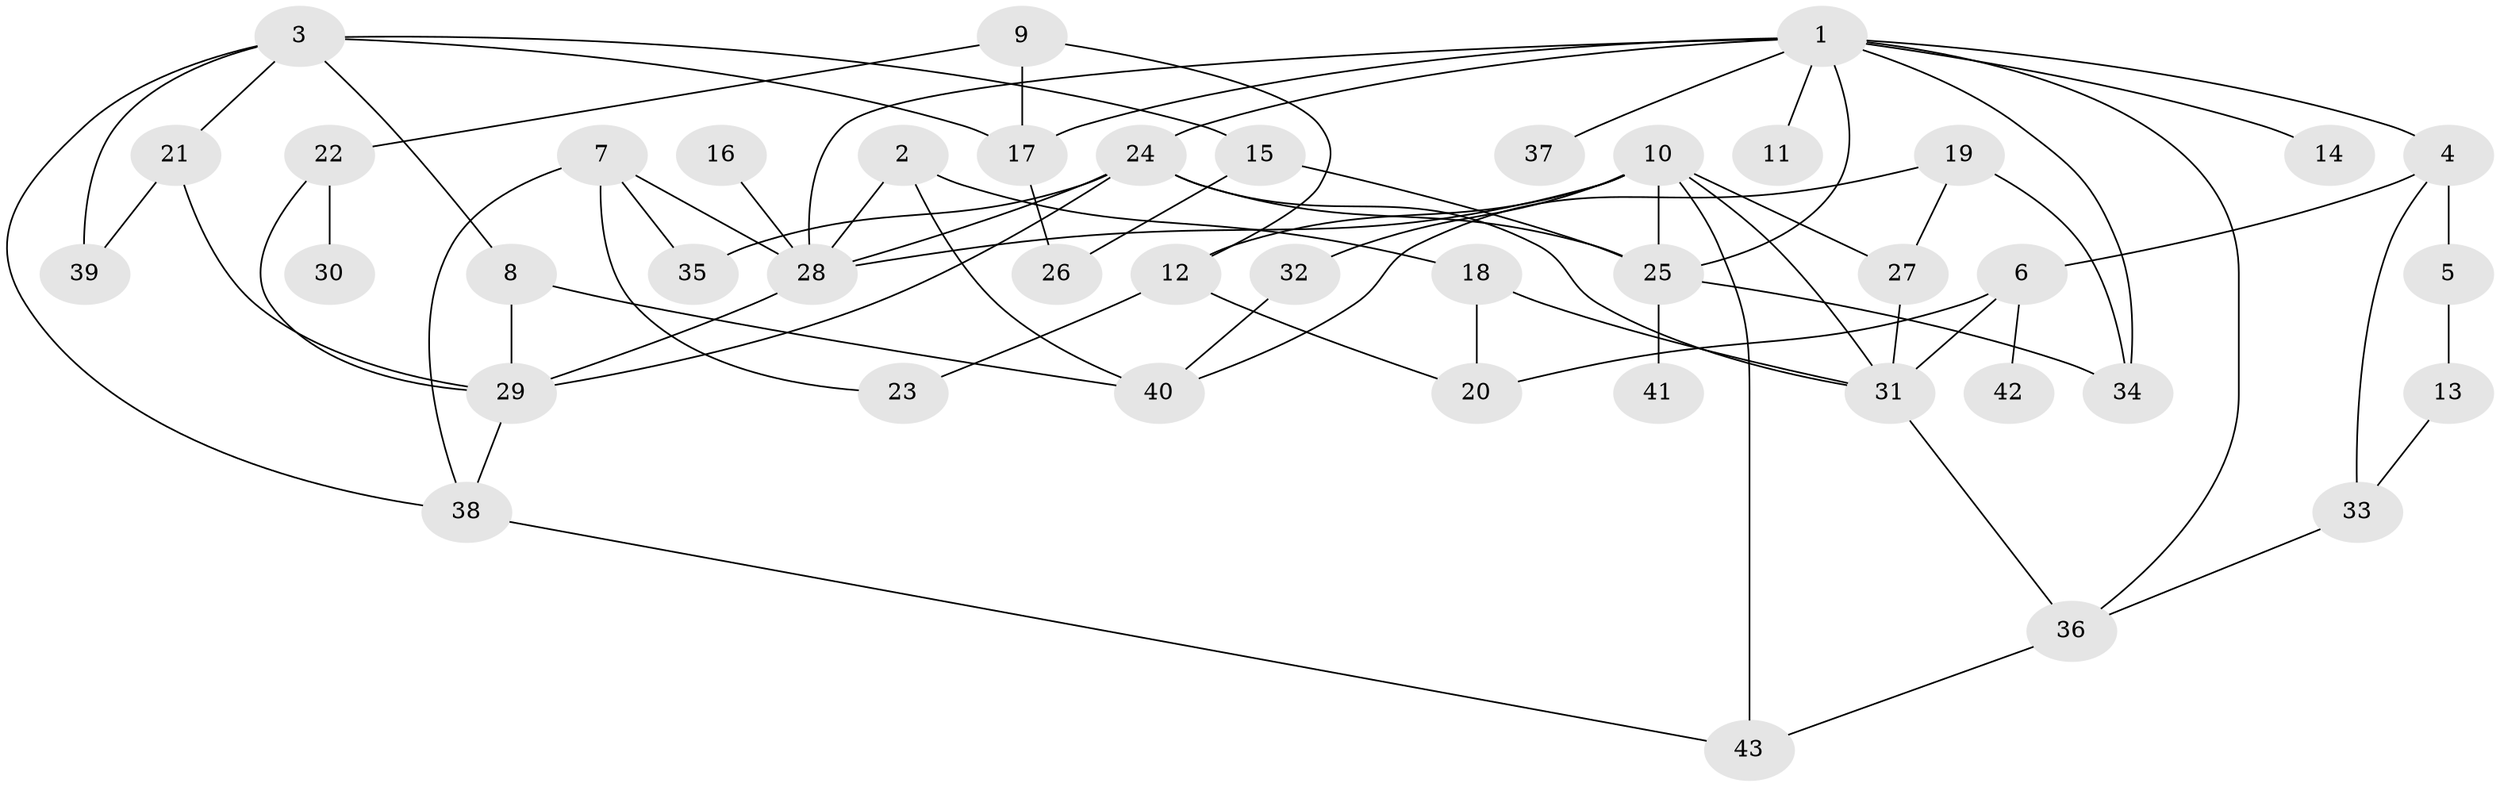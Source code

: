 // original degree distribution, {6: 0.047058823529411764, 5: 0.058823529411764705, 2: 0.32941176470588235, 8: 0.011764705882352941, 4: 0.11764705882352941, 3: 0.24705882352941178, 1: 0.18823529411764706}
// Generated by graph-tools (version 1.1) at 2025/25/03/09/25 03:25:29]
// undirected, 43 vertices, 73 edges
graph export_dot {
graph [start="1"]
  node [color=gray90,style=filled];
  1;
  2;
  3;
  4;
  5;
  6;
  7;
  8;
  9;
  10;
  11;
  12;
  13;
  14;
  15;
  16;
  17;
  18;
  19;
  20;
  21;
  22;
  23;
  24;
  25;
  26;
  27;
  28;
  29;
  30;
  31;
  32;
  33;
  34;
  35;
  36;
  37;
  38;
  39;
  40;
  41;
  42;
  43;
  1 -- 4 [weight=1.0];
  1 -- 11 [weight=1.0];
  1 -- 14 [weight=1.0];
  1 -- 17 [weight=1.0];
  1 -- 24 [weight=1.0];
  1 -- 25 [weight=1.0];
  1 -- 28 [weight=1.0];
  1 -- 34 [weight=1.0];
  1 -- 36 [weight=1.0];
  1 -- 37 [weight=1.0];
  2 -- 18 [weight=1.0];
  2 -- 28 [weight=1.0];
  2 -- 40 [weight=1.0];
  3 -- 8 [weight=1.0];
  3 -- 15 [weight=1.0];
  3 -- 17 [weight=1.0];
  3 -- 21 [weight=1.0];
  3 -- 38 [weight=1.0];
  3 -- 39 [weight=1.0];
  4 -- 5 [weight=1.0];
  4 -- 6 [weight=1.0];
  4 -- 33 [weight=1.0];
  5 -- 13 [weight=1.0];
  6 -- 20 [weight=1.0];
  6 -- 31 [weight=1.0];
  6 -- 42 [weight=1.0];
  7 -- 23 [weight=1.0];
  7 -- 28 [weight=1.0];
  7 -- 35 [weight=1.0];
  7 -- 38 [weight=1.0];
  8 -- 29 [weight=1.0];
  8 -- 40 [weight=1.0];
  9 -- 12 [weight=1.0];
  9 -- 17 [weight=1.0];
  9 -- 22 [weight=1.0];
  10 -- 12 [weight=1.0];
  10 -- 25 [weight=1.0];
  10 -- 27 [weight=1.0];
  10 -- 28 [weight=1.0];
  10 -- 31 [weight=1.0];
  10 -- 32 [weight=1.0];
  10 -- 43 [weight=2.0];
  12 -- 20 [weight=1.0];
  12 -- 23 [weight=1.0];
  13 -- 33 [weight=1.0];
  15 -- 25 [weight=1.0];
  15 -- 26 [weight=1.0];
  16 -- 28 [weight=1.0];
  17 -- 26 [weight=1.0];
  18 -- 20 [weight=1.0];
  18 -- 31 [weight=1.0];
  19 -- 27 [weight=1.0];
  19 -- 34 [weight=1.0];
  19 -- 40 [weight=1.0];
  21 -- 29 [weight=1.0];
  21 -- 39 [weight=1.0];
  22 -- 29 [weight=1.0];
  22 -- 30 [weight=1.0];
  24 -- 25 [weight=1.0];
  24 -- 28 [weight=1.0];
  24 -- 29 [weight=1.0];
  24 -- 31 [weight=1.0];
  24 -- 35 [weight=1.0];
  25 -- 34 [weight=1.0];
  25 -- 41 [weight=1.0];
  27 -- 31 [weight=1.0];
  28 -- 29 [weight=1.0];
  29 -- 38 [weight=1.0];
  31 -- 36 [weight=1.0];
  32 -- 40 [weight=1.0];
  33 -- 36 [weight=1.0];
  36 -- 43 [weight=1.0];
  38 -- 43 [weight=1.0];
}
